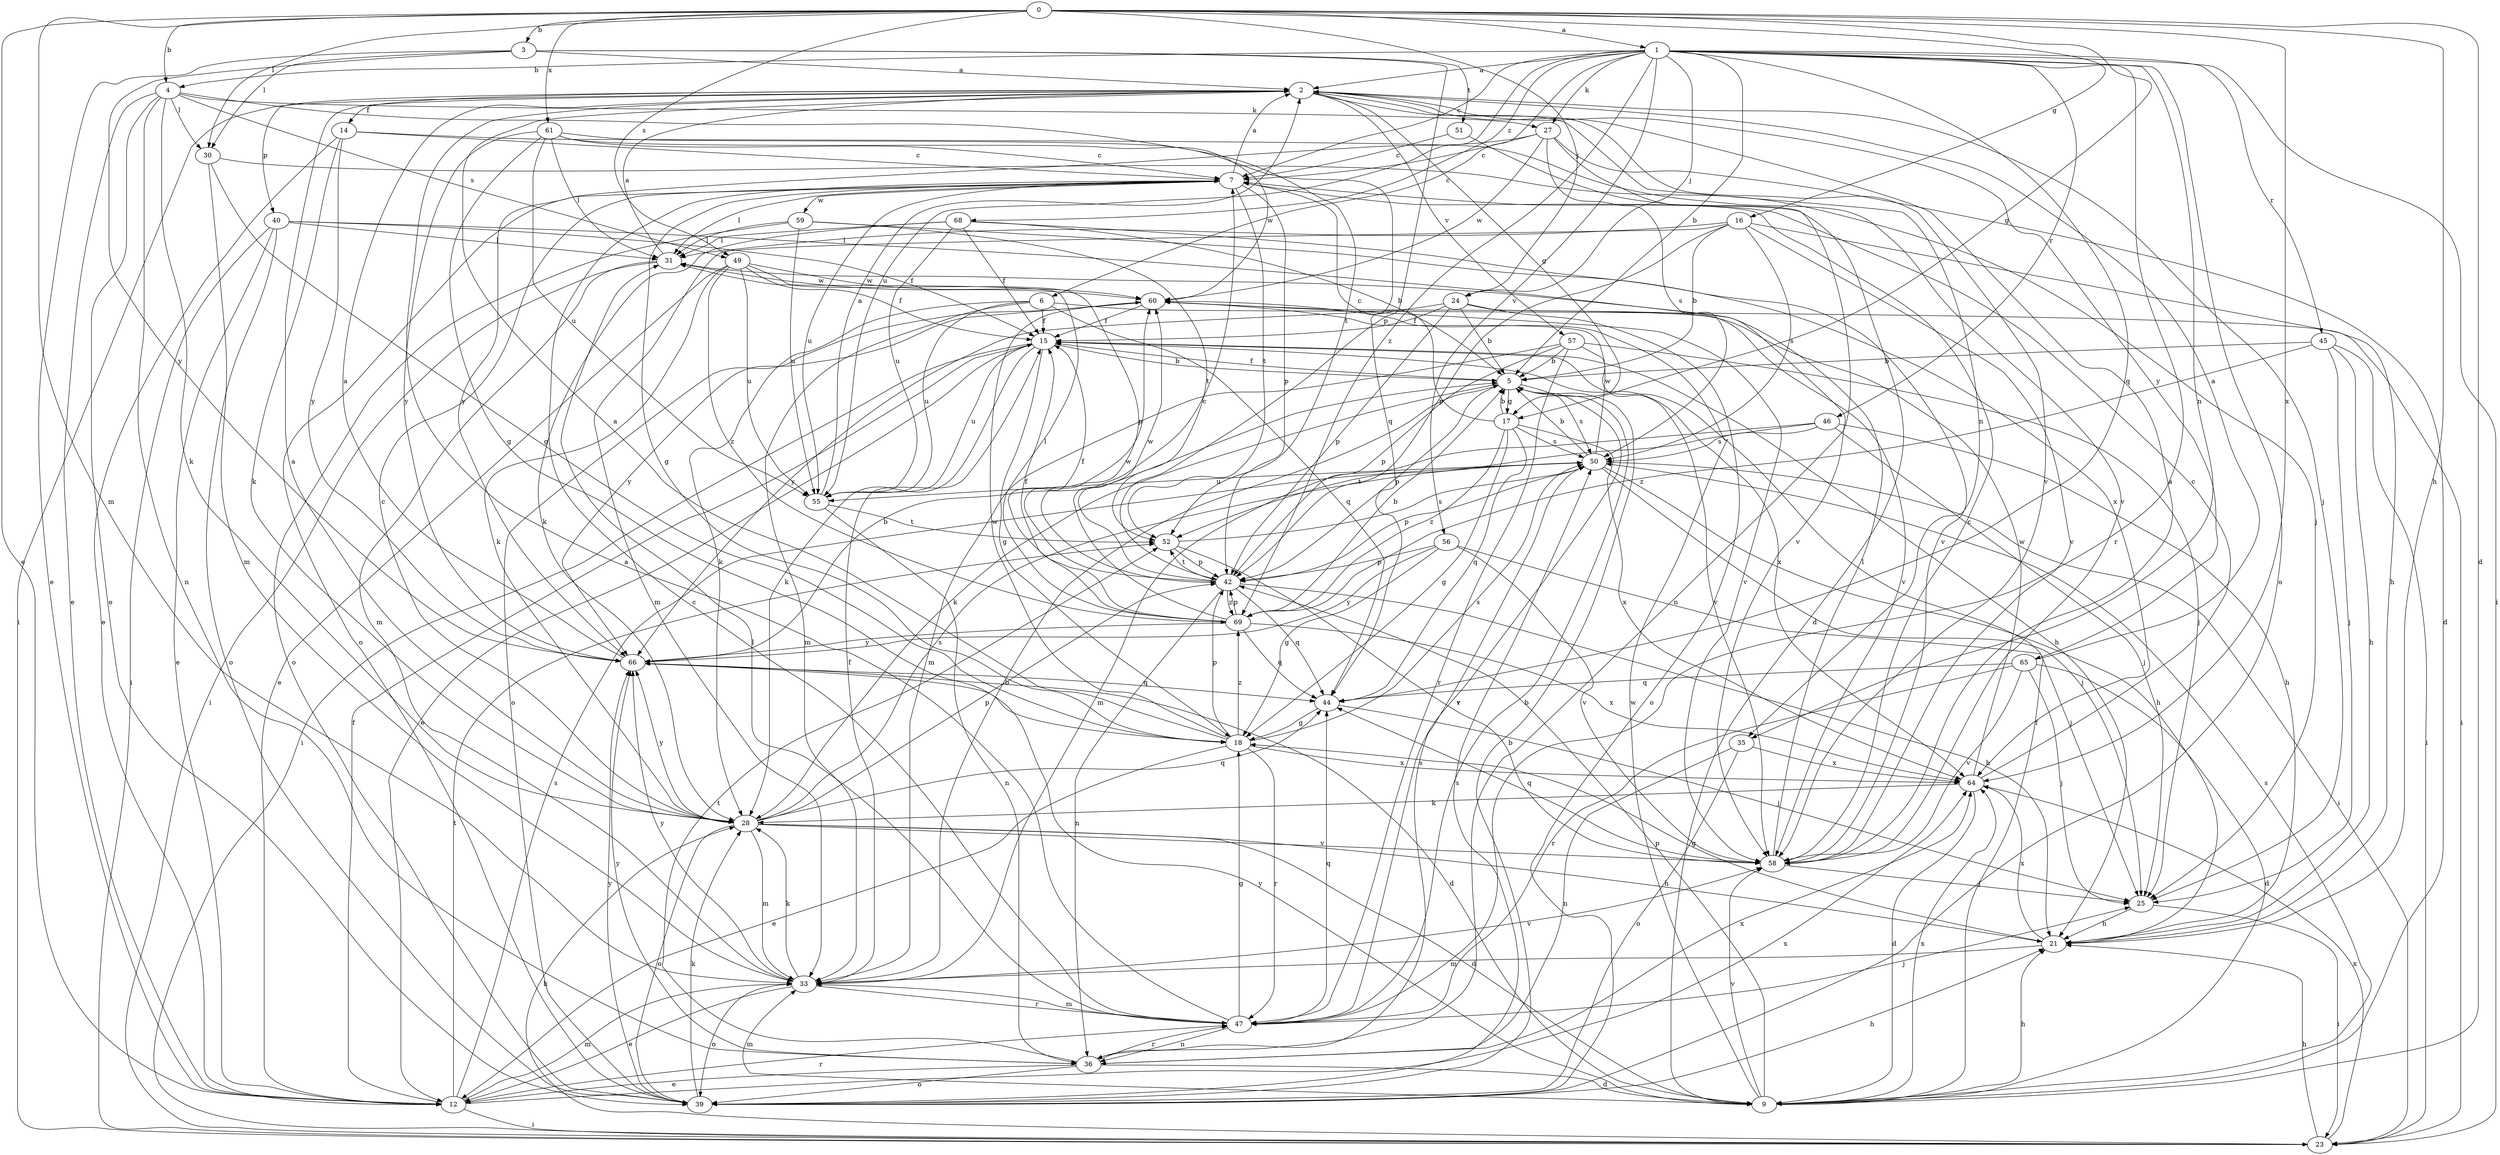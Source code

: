 strict digraph  {
0;
1;
2;
3;
4;
5;
6;
7;
9;
12;
14;
15;
16;
17;
18;
21;
23;
24;
25;
27;
28;
30;
31;
33;
35;
36;
39;
40;
42;
44;
45;
46;
47;
49;
50;
51;
52;
55;
56;
57;
58;
59;
60;
61;
64;
65;
66;
68;
69;
0 -> 1  [label=a];
0 -> 3  [label=b];
0 -> 4  [label=b];
0 -> 9  [label=d];
0 -> 12  [label=e];
0 -> 16  [label=g];
0 -> 17  [label=g];
0 -> 21  [label=h];
0 -> 24  [label=j];
0 -> 30  [label=l];
0 -> 33  [label=m];
0 -> 49  [label=s];
0 -> 61  [label=x];
0 -> 64  [label=x];
1 -> 2  [label=a];
1 -> 4  [label=b];
1 -> 5  [label=b];
1 -> 6  [label=c];
1 -> 7  [label=c];
1 -> 23  [label=i];
1 -> 24  [label=j];
1 -> 27  [label=k];
1 -> 35  [label=n];
1 -> 39  [label=o];
1 -> 44  [label=q];
1 -> 45  [label=r];
1 -> 46  [label=r];
1 -> 47  [label=r];
1 -> 55  [label=u];
1 -> 56  [label=v];
1 -> 68  [label=z];
1 -> 69  [label=z];
2 -> 14  [label=f];
2 -> 17  [label=g];
2 -> 23  [label=i];
2 -> 25  [label=j];
2 -> 35  [label=n];
2 -> 40  [label=p];
2 -> 57  [label=v];
2 -> 58  [label=v];
2 -> 65  [label=y];
3 -> 2  [label=a];
3 -> 12  [label=e];
3 -> 30  [label=l];
3 -> 42  [label=p];
3 -> 51  [label=t];
3 -> 66  [label=y];
4 -> 12  [label=e];
4 -> 27  [label=k];
4 -> 28  [label=k];
4 -> 30  [label=l];
4 -> 36  [label=n];
4 -> 39  [label=o];
4 -> 49  [label=s];
4 -> 52  [label=t];
5 -> 15  [label=f];
5 -> 17  [label=g];
5 -> 28  [label=k];
5 -> 42  [label=p];
5 -> 47  [label=r];
5 -> 50  [label=s];
6 -> 15  [label=f];
6 -> 23  [label=i];
6 -> 28  [label=k];
6 -> 33  [label=m];
6 -> 44  [label=q];
6 -> 55  [label=u];
7 -> 2  [label=a];
7 -> 18  [label=g];
7 -> 31  [label=l];
7 -> 39  [label=o];
7 -> 42  [label=p];
7 -> 52  [label=t];
7 -> 55  [label=u];
7 -> 59  [label=w];
9 -> 15  [label=f];
9 -> 21  [label=h];
9 -> 33  [label=m];
9 -> 42  [label=p];
9 -> 50  [label=s];
9 -> 58  [label=v];
9 -> 60  [label=w];
9 -> 64  [label=x];
9 -> 66  [label=y];
12 -> 15  [label=f];
12 -> 23  [label=i];
12 -> 33  [label=m];
12 -> 47  [label=r];
12 -> 50  [label=s];
12 -> 52  [label=t];
12 -> 64  [label=x];
14 -> 7  [label=c];
14 -> 12  [label=e];
14 -> 28  [label=k];
14 -> 58  [label=v];
14 -> 66  [label=y];
15 -> 5  [label=b];
15 -> 12  [label=e];
15 -> 18  [label=g];
15 -> 21  [label=h];
15 -> 23  [label=i];
15 -> 28  [label=k];
15 -> 55  [label=u];
15 -> 64  [label=x];
16 -> 5  [label=b];
16 -> 21  [label=h];
16 -> 31  [label=l];
16 -> 33  [label=m];
16 -> 42  [label=p];
16 -> 50  [label=s];
16 -> 58  [label=v];
17 -> 5  [label=b];
17 -> 7  [label=c];
17 -> 18  [label=g];
17 -> 44  [label=q];
17 -> 50  [label=s];
17 -> 64  [label=x];
17 -> 69  [label=z];
18 -> 2  [label=a];
18 -> 12  [label=e];
18 -> 42  [label=p];
18 -> 47  [label=r];
18 -> 50  [label=s];
18 -> 60  [label=w];
18 -> 64  [label=x];
18 -> 69  [label=z];
21 -> 18  [label=g];
21 -> 33  [label=m];
21 -> 64  [label=x];
23 -> 21  [label=h];
23 -> 28  [label=k];
23 -> 64  [label=x];
24 -> 5  [label=b];
24 -> 15  [label=f];
24 -> 39  [label=o];
24 -> 42  [label=p];
24 -> 58  [label=v];
24 -> 66  [label=y];
25 -> 21  [label=h];
25 -> 23  [label=i];
27 -> 7  [label=c];
27 -> 9  [label=d];
27 -> 36  [label=n];
27 -> 50  [label=s];
27 -> 60  [label=w];
27 -> 66  [label=y];
28 -> 2  [label=a];
28 -> 7  [label=c];
28 -> 9  [label=d];
28 -> 21  [label=h];
28 -> 33  [label=m];
28 -> 39  [label=o];
28 -> 42  [label=p];
28 -> 44  [label=q];
28 -> 50  [label=s];
28 -> 58  [label=v];
28 -> 66  [label=y];
30 -> 18  [label=g];
30 -> 25  [label=j];
30 -> 33  [label=m];
31 -> 2  [label=a];
31 -> 23  [label=i];
31 -> 33  [label=m];
31 -> 60  [label=w];
33 -> 5  [label=b];
33 -> 12  [label=e];
33 -> 15  [label=f];
33 -> 28  [label=k];
33 -> 39  [label=o];
33 -> 47  [label=r];
33 -> 58  [label=v];
33 -> 66  [label=y];
35 -> 36  [label=n];
35 -> 39  [label=o];
35 -> 64  [label=x];
36 -> 9  [label=d];
36 -> 12  [label=e];
36 -> 39  [label=o];
36 -> 47  [label=r];
36 -> 50  [label=s];
36 -> 52  [label=t];
36 -> 64  [label=x];
36 -> 66  [label=y];
39 -> 5  [label=b];
39 -> 21  [label=h];
39 -> 28  [label=k];
39 -> 50  [label=s];
39 -> 66  [label=y];
40 -> 12  [label=e];
40 -> 15  [label=f];
40 -> 23  [label=i];
40 -> 31  [label=l];
40 -> 39  [label=o];
40 -> 58  [label=v];
42 -> 15  [label=f];
42 -> 21  [label=h];
42 -> 36  [label=n];
42 -> 44  [label=q];
42 -> 52  [label=t];
42 -> 60  [label=w];
42 -> 69  [label=z];
44 -> 18  [label=g];
44 -> 25  [label=j];
45 -> 5  [label=b];
45 -> 21  [label=h];
45 -> 23  [label=i];
45 -> 25  [label=j];
45 -> 69  [label=z];
46 -> 21  [label=h];
46 -> 25  [label=j];
46 -> 33  [label=m];
46 -> 50  [label=s];
46 -> 52  [label=t];
47 -> 2  [label=a];
47 -> 5  [label=b];
47 -> 7  [label=c];
47 -> 18  [label=g];
47 -> 25  [label=j];
47 -> 31  [label=l];
47 -> 33  [label=m];
47 -> 36  [label=n];
47 -> 44  [label=q];
49 -> 12  [label=e];
49 -> 15  [label=f];
49 -> 28  [label=k];
49 -> 42  [label=p];
49 -> 55  [label=u];
49 -> 60  [label=w];
49 -> 69  [label=z];
50 -> 5  [label=b];
50 -> 21  [label=h];
50 -> 23  [label=i];
50 -> 25  [label=j];
50 -> 42  [label=p];
50 -> 55  [label=u];
50 -> 60  [label=w];
51 -> 7  [label=c];
51 -> 9  [label=d];
52 -> 42  [label=p];
52 -> 50  [label=s];
52 -> 58  [label=v];
55 -> 2  [label=a];
55 -> 36  [label=n];
55 -> 52  [label=t];
56 -> 18  [label=g];
56 -> 25  [label=j];
56 -> 42  [label=p];
56 -> 58  [label=v];
56 -> 66  [label=y];
57 -> 5  [label=b];
57 -> 25  [label=j];
57 -> 33  [label=m];
57 -> 42  [label=p];
57 -> 47  [label=r];
57 -> 58  [label=v];
58 -> 2  [label=a];
58 -> 7  [label=c];
58 -> 25  [label=j];
58 -> 31  [label=l];
58 -> 44  [label=q];
59 -> 31  [label=l];
59 -> 39  [label=o];
59 -> 52  [label=t];
59 -> 55  [label=u];
59 -> 64  [label=x];
60 -> 15  [label=f];
60 -> 39  [label=o];
60 -> 58  [label=v];
60 -> 66  [label=y];
61 -> 7  [label=c];
61 -> 18  [label=g];
61 -> 31  [label=l];
61 -> 44  [label=q];
61 -> 55  [label=u];
61 -> 60  [label=w];
61 -> 66  [label=y];
64 -> 7  [label=c];
64 -> 9  [label=d];
64 -> 28  [label=k];
64 -> 60  [label=w];
65 -> 2  [label=a];
65 -> 9  [label=d];
65 -> 25  [label=j];
65 -> 44  [label=q];
65 -> 47  [label=r];
65 -> 58  [label=v];
66 -> 2  [label=a];
66 -> 5  [label=b];
66 -> 9  [label=d];
66 -> 44  [label=q];
68 -> 5  [label=b];
68 -> 15  [label=f];
68 -> 28  [label=k];
68 -> 31  [label=l];
68 -> 55  [label=u];
68 -> 58  [label=v];
69 -> 5  [label=b];
69 -> 7  [label=c];
69 -> 15  [label=f];
69 -> 31  [label=l];
69 -> 42  [label=p];
69 -> 44  [label=q];
69 -> 60  [label=w];
69 -> 64  [label=x];
69 -> 66  [label=y];
}
